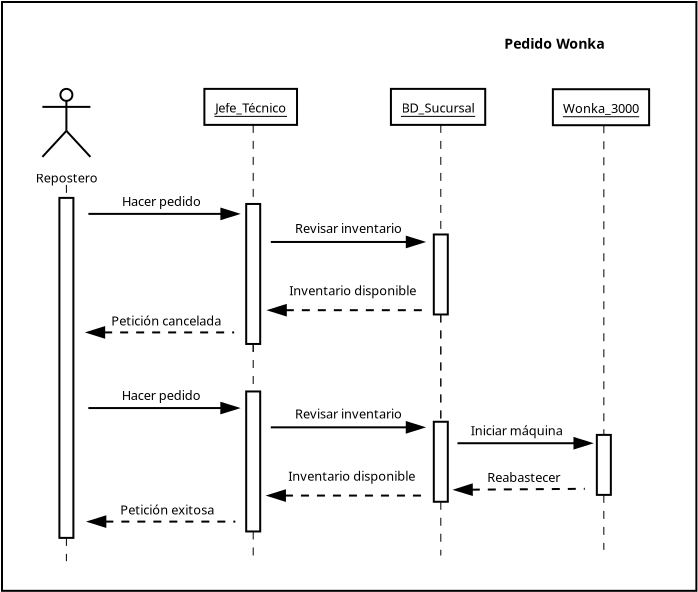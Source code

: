 <?xml version="1.0" encoding="UTF-8"?>
<dia:diagram xmlns:dia="http://www.lysator.liu.se/~alla/dia/">
  <dia:layer name="Background" visible="true" active="true">
    <dia:group>
      <dia:object type="Flowchart - Box" version="0" id="O0">
        <dia:attribute name="obj_pos">
          <dia:point val="0.686,0.666"/>
        </dia:attribute>
        <dia:attribute name="obj_bb">
          <dia:rectangle val="0.636,0.616;35.455,30.158"/>
        </dia:attribute>
        <dia:attribute name="elem_corner">
          <dia:point val="0.686,0.666"/>
        </dia:attribute>
        <dia:attribute name="elem_width">
          <dia:real val="34.719"/>
        </dia:attribute>
        <dia:attribute name="elem_height">
          <dia:real val="29.441"/>
        </dia:attribute>
        <dia:attribute name="show_background">
          <dia:boolean val="true"/>
        </dia:attribute>
        <dia:attribute name="padding">
          <dia:real val="0.5"/>
        </dia:attribute>
        <dia:attribute name="text">
          <dia:composite type="text">
            <dia:attribute name="string">
              <dia:string>##</dia:string>
            </dia:attribute>
            <dia:attribute name="font">
              <dia:font family="sans" style="0" name="Helvetica"/>
            </dia:attribute>
            <dia:attribute name="height">
              <dia:real val="0.8"/>
            </dia:attribute>
            <dia:attribute name="pos">
              <dia:point val="18.045,15.582"/>
            </dia:attribute>
            <dia:attribute name="color">
              <dia:color val="#000000"/>
            </dia:attribute>
            <dia:attribute name="alignment">
              <dia:enum val="1"/>
            </dia:attribute>
          </dia:composite>
        </dia:attribute>
      </dia:object>
      <dia:group>
        <dia:object type="UML - Actor" version="0" id="O1">
          <dia:attribute name="obj_pos">
            <dia:point val="3.906,7.11"/>
          </dia:attribute>
          <dia:attribute name="obj_bb">
            <dia:rectangle val="2.291,4.36;5.521,9.86"/>
          </dia:attribute>
          <dia:attribute name="meta">
            <dia:composite type="dict"/>
          </dia:attribute>
          <dia:attribute name="elem_corner">
            <dia:point val="2.656,4.41"/>
          </dia:attribute>
          <dia:attribute name="elem_width">
            <dia:real val="2.5"/>
          </dia:attribute>
          <dia:attribute name="elem_height">
            <dia:real val="5.4"/>
          </dia:attribute>
          <dia:attribute name="line_width">
            <dia:real val="0.1"/>
          </dia:attribute>
          <dia:attribute name="line_colour">
            <dia:color val="#000000"/>
          </dia:attribute>
          <dia:attribute name="fill_colour">
            <dia:color val="#ffffff"/>
          </dia:attribute>
          <dia:attribute name="text">
            <dia:composite type="text">
              <dia:attribute name="string">
                <dia:string>#Repostero#</dia:string>
              </dia:attribute>
              <dia:attribute name="font">
                <dia:font family="sans" style="0" name="Helvetica"/>
              </dia:attribute>
              <dia:attribute name="height">
                <dia:real val="0.8"/>
              </dia:attribute>
              <dia:attribute name="pos">
                <dia:point val="3.906,9.605"/>
              </dia:attribute>
              <dia:attribute name="color">
                <dia:color val="#000000"/>
              </dia:attribute>
              <dia:attribute name="alignment">
                <dia:enum val="1"/>
              </dia:attribute>
            </dia:composite>
          </dia:attribute>
        </dia:object>
        <dia:object type="UML - Lifeline" version="0" id="O2">
          <dia:attribute name="obj_pos">
            <dia:point val="3.906,9.81"/>
          </dia:attribute>
          <dia:attribute name="obj_bb">
            <dia:rectangle val="3.506,9.785;4.306,28.649"/>
          </dia:attribute>
          <dia:attribute name="meta">
            <dia:composite type="dict"/>
          </dia:attribute>
          <dia:attribute name="conn_endpoints">
            <dia:point val="3.906,9.81"/>
            <dia:point val="3.906,28.624"/>
          </dia:attribute>
          <dia:attribute name="line_colour">
            <dia:color val="#000000"/>
          </dia:attribute>
          <dia:attribute name="fill_colour">
            <dia:color val="#ffffff"/>
          </dia:attribute>
          <dia:attribute name="rtop">
            <dia:real val="0.65"/>
          </dia:attribute>
          <dia:attribute name="rbot">
            <dia:real val="17.65"/>
          </dia:attribute>
          <dia:attribute name="draw_focus">
            <dia:boolean val="true"/>
          </dia:attribute>
          <dia:attribute name="draw_cross">
            <dia:boolean val="false"/>
          </dia:attribute>
          <dia:attribute name="cpl_northwest">
            <dia:int val="1"/>
          </dia:attribute>
          <dia:attribute name="cpl_southwest">
            <dia:int val="1"/>
          </dia:attribute>
          <dia:attribute name="cpl_northeast">
            <dia:int val="1"/>
          </dia:attribute>
          <dia:attribute name="cpl_southeast">
            <dia:int val="1"/>
          </dia:attribute>
          <dia:connections>
            <dia:connection handle="0" to="O1" connection="6"/>
          </dia:connections>
        </dia:object>
        <dia:object type="UML - Object" version="0" id="O3">
          <dia:attribute name="obj_pos">
            <dia:point val="10.805,5.01"/>
          </dia:attribute>
          <dia:attribute name="obj_bb">
            <dia:rectangle val="10.755,4.96;15.737,6.86"/>
          </dia:attribute>
          <dia:attribute name="meta">
            <dia:composite type="dict"/>
          </dia:attribute>
          <dia:attribute name="elem_corner">
            <dia:point val="10.805,5.01"/>
          </dia:attribute>
          <dia:attribute name="elem_width">
            <dia:real val="4.883"/>
          </dia:attribute>
          <dia:attribute name="elem_height">
            <dia:real val="1.8"/>
          </dia:attribute>
          <dia:attribute name="line_width">
            <dia:real val="0.1"/>
          </dia:attribute>
          <dia:attribute name="text_colour">
            <dia:color val="#000000"/>
          </dia:attribute>
          <dia:attribute name="line_colour">
            <dia:color val="#000000"/>
          </dia:attribute>
          <dia:attribute name="fill_colour">
            <dia:color val="#ffffff"/>
          </dia:attribute>
          <dia:attribute name="text">
            <dia:composite type="text">
              <dia:attribute name="string">
                <dia:string>#Jefe_Técnico#</dia:string>
              </dia:attribute>
              <dia:attribute name="font">
                <dia:font family="sans" style="0" name="Helvetica"/>
              </dia:attribute>
              <dia:attribute name="height">
                <dia:real val="0.8"/>
              </dia:attribute>
              <dia:attribute name="pos">
                <dia:point val="13.246,6.105"/>
              </dia:attribute>
              <dia:attribute name="color">
                <dia:color val="#000000"/>
              </dia:attribute>
              <dia:attribute name="alignment">
                <dia:enum val="1"/>
              </dia:attribute>
            </dia:composite>
          </dia:attribute>
          <dia:attribute name="stereotype">
            <dia:string>##</dia:string>
          </dia:attribute>
          <dia:attribute name="exstate">
            <dia:string>##</dia:string>
          </dia:attribute>
          <dia:attribute name="attrib">
            <dia:composite type="text">
              <dia:attribute name="string">
                <dia:string>##</dia:string>
              </dia:attribute>
              <dia:attribute name="font">
                <dia:font family="sans" style="0" name="Helvetica"/>
              </dia:attribute>
              <dia:attribute name="height">
                <dia:real val="0.8"/>
              </dia:attribute>
              <dia:attribute name="pos">
                <dia:point val="0,0"/>
              </dia:attribute>
              <dia:attribute name="color">
                <dia:color val="#000000"/>
              </dia:attribute>
              <dia:attribute name="alignment">
                <dia:enum val="0"/>
              </dia:attribute>
            </dia:composite>
          </dia:attribute>
          <dia:attribute name="is_active">
            <dia:boolean val="false"/>
          </dia:attribute>
          <dia:attribute name="show_attribs">
            <dia:boolean val="false"/>
          </dia:attribute>
          <dia:attribute name="multiple">
            <dia:boolean val="false"/>
          </dia:attribute>
        </dia:object>
        <dia:object type="UML - Object" version="0" id="O4">
          <dia:attribute name="obj_pos">
            <dia:point val="20.132,5.01"/>
          </dia:attribute>
          <dia:attribute name="obj_bb">
            <dia:rectangle val="20.082,4.96;25.17,6.86"/>
          </dia:attribute>
          <dia:attribute name="meta">
            <dia:composite type="dict"/>
          </dia:attribute>
          <dia:attribute name="elem_corner">
            <dia:point val="20.132,5.01"/>
          </dia:attribute>
          <dia:attribute name="elem_width">
            <dia:real val="4.987"/>
          </dia:attribute>
          <dia:attribute name="elem_height">
            <dia:real val="1.8"/>
          </dia:attribute>
          <dia:attribute name="line_width">
            <dia:real val="0.1"/>
          </dia:attribute>
          <dia:attribute name="text_colour">
            <dia:color val="#000000"/>
          </dia:attribute>
          <dia:attribute name="line_colour">
            <dia:color val="#000000"/>
          </dia:attribute>
          <dia:attribute name="fill_colour">
            <dia:color val="#ffffff"/>
          </dia:attribute>
          <dia:attribute name="text">
            <dia:composite type="text">
              <dia:attribute name="string">
                <dia:string>#BD_Sucursal#</dia:string>
              </dia:attribute>
              <dia:attribute name="font">
                <dia:font family="sans" style="0" name="Helvetica"/>
              </dia:attribute>
              <dia:attribute name="height">
                <dia:real val="0.8"/>
              </dia:attribute>
              <dia:attribute name="pos">
                <dia:point val="22.626,6.105"/>
              </dia:attribute>
              <dia:attribute name="color">
                <dia:color val="#000000"/>
              </dia:attribute>
              <dia:attribute name="alignment">
                <dia:enum val="1"/>
              </dia:attribute>
            </dia:composite>
          </dia:attribute>
          <dia:attribute name="stereotype">
            <dia:string>##</dia:string>
          </dia:attribute>
          <dia:attribute name="exstate">
            <dia:string>##</dia:string>
          </dia:attribute>
          <dia:attribute name="attrib">
            <dia:composite type="text">
              <dia:attribute name="string">
                <dia:string>##</dia:string>
              </dia:attribute>
              <dia:attribute name="font">
                <dia:font family="sans" style="0" name="Helvetica"/>
              </dia:attribute>
              <dia:attribute name="height">
                <dia:real val="0.8"/>
              </dia:attribute>
              <dia:attribute name="pos">
                <dia:point val="0,0"/>
              </dia:attribute>
              <dia:attribute name="color">
                <dia:color val="#000000"/>
              </dia:attribute>
              <dia:attribute name="alignment">
                <dia:enum val="0"/>
              </dia:attribute>
            </dia:composite>
          </dia:attribute>
          <dia:attribute name="is_active">
            <dia:boolean val="false"/>
          </dia:attribute>
          <dia:attribute name="show_attribs">
            <dia:boolean val="false"/>
          </dia:attribute>
          <dia:attribute name="multiple">
            <dia:boolean val="false"/>
          </dia:attribute>
        </dia:object>
        <dia:object type="UML - Object" version="0" id="O5">
          <dia:attribute name="obj_pos">
            <dia:point val="28.23,5.027"/>
          </dia:attribute>
          <dia:attribute name="obj_bb">
            <dia:rectangle val="28.18,4.977;33.375,6.877"/>
          </dia:attribute>
          <dia:attribute name="meta">
            <dia:composite type="dict"/>
          </dia:attribute>
          <dia:attribute name="elem_corner">
            <dia:point val="28.23,5.027"/>
          </dia:attribute>
          <dia:attribute name="elem_width">
            <dia:real val="5.095"/>
          </dia:attribute>
          <dia:attribute name="elem_height">
            <dia:real val="1.8"/>
          </dia:attribute>
          <dia:attribute name="line_width">
            <dia:real val="0.1"/>
          </dia:attribute>
          <dia:attribute name="text_colour">
            <dia:color val="#000000"/>
          </dia:attribute>
          <dia:attribute name="line_colour">
            <dia:color val="#000000"/>
          </dia:attribute>
          <dia:attribute name="fill_colour">
            <dia:color val="#ffffff"/>
          </dia:attribute>
          <dia:attribute name="text">
            <dia:composite type="text">
              <dia:attribute name="string">
                <dia:string>#Wonka_3000#</dia:string>
              </dia:attribute>
              <dia:attribute name="font">
                <dia:font family="sans" style="0" name="Helvetica"/>
              </dia:attribute>
              <dia:attribute name="height">
                <dia:real val="0.8"/>
              </dia:attribute>
              <dia:attribute name="pos">
                <dia:point val="30.778,6.122"/>
              </dia:attribute>
              <dia:attribute name="color">
                <dia:color val="#000000"/>
              </dia:attribute>
              <dia:attribute name="alignment">
                <dia:enum val="1"/>
              </dia:attribute>
            </dia:composite>
          </dia:attribute>
          <dia:attribute name="stereotype">
            <dia:string>##</dia:string>
          </dia:attribute>
          <dia:attribute name="exstate">
            <dia:string>##</dia:string>
          </dia:attribute>
          <dia:attribute name="attrib">
            <dia:composite type="text">
              <dia:attribute name="string">
                <dia:string>##</dia:string>
              </dia:attribute>
              <dia:attribute name="font">
                <dia:font family="sans" style="0" name="Helvetica"/>
              </dia:attribute>
              <dia:attribute name="height">
                <dia:real val="0.8"/>
              </dia:attribute>
              <dia:attribute name="pos">
                <dia:point val="0,0"/>
              </dia:attribute>
              <dia:attribute name="color">
                <dia:color val="#000000"/>
              </dia:attribute>
              <dia:attribute name="alignment">
                <dia:enum val="0"/>
              </dia:attribute>
            </dia:composite>
          </dia:attribute>
          <dia:attribute name="is_active">
            <dia:boolean val="false"/>
          </dia:attribute>
          <dia:attribute name="show_attribs">
            <dia:boolean val="false"/>
          </dia:attribute>
          <dia:attribute name="multiple">
            <dia:boolean val="false"/>
          </dia:attribute>
        </dia:object>
        <dia:object type="UML - Lifeline" version="0" id="O6">
          <dia:attribute name="obj_pos">
            <dia:point val="13.246,6.81"/>
          </dia:attribute>
          <dia:attribute name="obj_bb">
            <dia:rectangle val="12.846,6.785;13.646,18.325"/>
          </dia:attribute>
          <dia:attribute name="meta">
            <dia:composite type="dict"/>
          </dia:attribute>
          <dia:attribute name="conn_endpoints">
            <dia:point val="13.246,6.81"/>
            <dia:point val="13.246,18.3"/>
          </dia:attribute>
          <dia:attribute name="line_colour">
            <dia:color val="#000000"/>
          </dia:attribute>
          <dia:attribute name="fill_colour">
            <dia:color val="#ffffff"/>
          </dia:attribute>
          <dia:attribute name="rtop">
            <dia:real val="3.954"/>
          </dia:attribute>
          <dia:attribute name="rbot">
            <dia:real val="10.954"/>
          </dia:attribute>
          <dia:attribute name="draw_focus">
            <dia:boolean val="true"/>
          </dia:attribute>
          <dia:attribute name="draw_cross">
            <dia:boolean val="false"/>
          </dia:attribute>
          <dia:attribute name="cpl_northwest">
            <dia:int val="1"/>
          </dia:attribute>
          <dia:attribute name="cpl_southwest">
            <dia:int val="1"/>
          </dia:attribute>
          <dia:attribute name="cpl_northeast">
            <dia:int val="1"/>
          </dia:attribute>
          <dia:attribute name="cpl_southeast">
            <dia:int val="1"/>
          </dia:attribute>
          <dia:connections>
            <dia:connection handle="0" to="O3" connection="6"/>
          </dia:connections>
        </dia:object>
        <dia:object type="UML - Message" version="0" id="O7">
          <dia:attribute name="obj_pos">
            <dia:point val="5.006,11.26"/>
          </dia:attribute>
          <dia:attribute name="obj_bb">
            <dia:rectangle val="4.956,10.26;12.556,11.66"/>
          </dia:attribute>
          <dia:attribute name="meta">
            <dia:composite type="dict"/>
          </dia:attribute>
          <dia:attribute name="conn_endpoints">
            <dia:point val="5.006,11.26"/>
            <dia:point val="12.506,11.26"/>
          </dia:attribute>
          <dia:attribute name="text_colour">
            <dia:color val="#000000"/>
          </dia:attribute>
          <dia:attribute name="line_colour">
            <dia:color val="#000000"/>
          </dia:attribute>
          <dia:attribute name="text">
            <dia:string>#Hacer pedido#</dia:string>
          </dia:attribute>
          <dia:attribute name="type">
            <dia:enum val="0"/>
          </dia:attribute>
          <dia:attribute name="text_pos">
            <dia:point val="8.656,10.86"/>
          </dia:attribute>
        </dia:object>
        <dia:object type="UML - Message" version="0" id="O8">
          <dia:attribute name="obj_pos">
            <dia:point val="4.944,17.187"/>
          </dia:attribute>
          <dia:attribute name="obj_bb">
            <dia:rectangle val="4.894,16.237;12.344,17.587"/>
          </dia:attribute>
          <dia:attribute name="meta">
            <dia:composite type="dict"/>
          </dia:attribute>
          <dia:attribute name="conn_endpoints">
            <dia:point val="4.944,17.187"/>
            <dia:point val="12.294,17.187"/>
          </dia:attribute>
          <dia:attribute name="text_colour">
            <dia:color val="#000000"/>
          </dia:attribute>
          <dia:attribute name="line_colour">
            <dia:color val="#000000"/>
          </dia:attribute>
          <dia:attribute name="text">
            <dia:string>#Petición cancelada#</dia:string>
          </dia:attribute>
          <dia:attribute name="type">
            <dia:enum val="4"/>
          </dia:attribute>
          <dia:attribute name="text_pos">
            <dia:point val="8.894,16.837"/>
          </dia:attribute>
        </dia:object>
        <dia:object type="UML - Lifeline" version="0" id="O9">
          <dia:attribute name="obj_pos">
            <dia:point val="22.626,6.81"/>
          </dia:attribute>
          <dia:attribute name="obj_bb">
            <dia:rectangle val="22.226,6.785;23.026,24.868"/>
          </dia:attribute>
          <dia:attribute name="meta">
            <dia:composite type="dict"/>
          </dia:attribute>
          <dia:attribute name="conn_endpoints">
            <dia:point val="22.626,6.81"/>
            <dia:point val="22.626,24.843"/>
          </dia:attribute>
          <dia:attribute name="line_colour">
            <dia:color val="#000000"/>
          </dia:attribute>
          <dia:attribute name="fill_colour">
            <dia:color val="#ffffff"/>
          </dia:attribute>
          <dia:attribute name="rtop">
            <dia:real val="5.48"/>
          </dia:attribute>
          <dia:attribute name="rbot">
            <dia:real val="9.48"/>
          </dia:attribute>
          <dia:attribute name="draw_focus">
            <dia:boolean val="true"/>
          </dia:attribute>
          <dia:attribute name="draw_cross">
            <dia:boolean val="false"/>
          </dia:attribute>
          <dia:attribute name="cpl_northwest">
            <dia:int val="1"/>
          </dia:attribute>
          <dia:attribute name="cpl_southwest">
            <dia:int val="1"/>
          </dia:attribute>
          <dia:attribute name="cpl_northeast">
            <dia:int val="1"/>
          </dia:attribute>
          <dia:attribute name="cpl_southeast">
            <dia:int val="1"/>
          </dia:attribute>
          <dia:connections>
            <dia:connection handle="0" to="O4" connection="6"/>
          </dia:connections>
        </dia:object>
        <dia:object type="UML - Message" version="0" id="O10">
          <dia:attribute name="obj_pos">
            <dia:point val="14.126,12.664"/>
          </dia:attribute>
          <dia:attribute name="obj_bb">
            <dia:rectangle val="14.076,11.619;21.826,13.064"/>
          </dia:attribute>
          <dia:attribute name="meta">
            <dia:composite type="dict"/>
          </dia:attribute>
          <dia:attribute name="conn_endpoints">
            <dia:point val="14.126,12.664"/>
            <dia:point val="21.776,12.664"/>
          </dia:attribute>
          <dia:attribute name="text_colour">
            <dia:color val="#000000"/>
          </dia:attribute>
          <dia:attribute name="line_colour">
            <dia:color val="#000000"/>
          </dia:attribute>
          <dia:attribute name="text">
            <dia:string>#Revisar inventario#</dia:string>
          </dia:attribute>
          <dia:attribute name="type">
            <dia:enum val="0"/>
          </dia:attribute>
          <dia:attribute name="text_pos">
            <dia:point val="18.006,12.219"/>
          </dia:attribute>
        </dia:object>
        <dia:object type="UML - Lifeline" version="0" id="O11">
          <dia:attribute name="obj_pos">
            <dia:point val="30.778,6.827"/>
          </dia:attribute>
          <dia:attribute name="obj_bb">
            <dia:rectangle val="30.378,6.802;31.178,28.083"/>
          </dia:attribute>
          <dia:attribute name="meta">
            <dia:composite type="dict"/>
          </dia:attribute>
          <dia:attribute name="conn_endpoints">
            <dia:point val="30.778,6.827"/>
            <dia:point val="30.778,28.058"/>
          </dia:attribute>
          <dia:attribute name="line_colour">
            <dia:color val="#000000"/>
          </dia:attribute>
          <dia:attribute name="fill_colour">
            <dia:color val="#ffffff"/>
          </dia:attribute>
          <dia:attribute name="rtop">
            <dia:real val="15.483"/>
          </dia:attribute>
          <dia:attribute name="rbot">
            <dia:real val="18.483"/>
          </dia:attribute>
          <dia:attribute name="draw_focus">
            <dia:boolean val="true"/>
          </dia:attribute>
          <dia:attribute name="draw_cross">
            <dia:boolean val="false"/>
          </dia:attribute>
          <dia:attribute name="cpl_northwest">
            <dia:int val="1"/>
          </dia:attribute>
          <dia:attribute name="cpl_southwest">
            <dia:int val="1"/>
          </dia:attribute>
          <dia:attribute name="cpl_northeast">
            <dia:int val="1"/>
          </dia:attribute>
          <dia:attribute name="cpl_southeast">
            <dia:int val="1"/>
          </dia:attribute>
          <dia:connections>
            <dia:connection handle="0" to="O5" connection="6"/>
          </dia:connections>
        </dia:object>
        <dia:object type="UML - Message" version="0" id="O12">
          <dia:attribute name="obj_pos">
            <dia:point val="14.027,16.076"/>
          </dia:attribute>
          <dia:attribute name="obj_bb">
            <dia:rectangle val="13.977,14.73;21.727,16.476"/>
          </dia:attribute>
          <dia:attribute name="meta">
            <dia:composite type="dict"/>
          </dia:attribute>
          <dia:attribute name="conn_endpoints">
            <dia:point val="14.027,16.076"/>
            <dia:point val="21.677,16.076"/>
          </dia:attribute>
          <dia:attribute name="text_colour">
            <dia:color val="#000000"/>
          </dia:attribute>
          <dia:attribute name="line_colour">
            <dia:color val="#000000"/>
          </dia:attribute>
          <dia:attribute name="text">
            <dia:string>#Inventario disponible#</dia:string>
          </dia:attribute>
          <dia:attribute name="type">
            <dia:enum val="4"/>
          </dia:attribute>
          <dia:attribute name="text_pos">
            <dia:point val="18.218,15.33"/>
          </dia:attribute>
        </dia:object>
        <dia:object type="UML - Lifeline" version="0" id="O13">
          <dia:attribute name="obj_pos">
            <dia:point val="22.626,16.29"/>
          </dia:attribute>
          <dia:attribute name="obj_bb">
            <dia:rectangle val="22.226,16.265;23.026,28.366"/>
          </dia:attribute>
          <dia:attribute name="meta">
            <dia:composite type="dict"/>
          </dia:attribute>
          <dia:attribute name="conn_endpoints">
            <dia:point val="22.626,16.29"/>
            <dia:point val="22.626,28.341"/>
          </dia:attribute>
          <dia:attribute name="line_colour">
            <dia:color val="#000000"/>
          </dia:attribute>
          <dia:attribute name="fill_colour">
            <dia:color val="#ffffff"/>
          </dia:attribute>
          <dia:attribute name="rtop">
            <dia:real val="5.364"/>
          </dia:attribute>
          <dia:attribute name="rbot">
            <dia:real val="9.364"/>
          </dia:attribute>
          <dia:attribute name="draw_focus">
            <dia:boolean val="true"/>
          </dia:attribute>
          <dia:attribute name="draw_cross">
            <dia:boolean val="false"/>
          </dia:attribute>
          <dia:attribute name="cpl_northwest">
            <dia:int val="1"/>
          </dia:attribute>
          <dia:attribute name="cpl_southwest">
            <dia:int val="1"/>
          </dia:attribute>
          <dia:attribute name="cpl_northeast">
            <dia:int val="1"/>
          </dia:attribute>
          <dia:attribute name="cpl_southeast">
            <dia:int val="1"/>
          </dia:attribute>
          <dia:connections>
            <dia:connection handle="0" to="O9" connection="6"/>
          </dia:connections>
        </dia:object>
        <dia:object type="UML - Message" version="0" id="O14">
          <dia:attribute name="obj_pos">
            <dia:point val="23.459,22.728"/>
          </dia:attribute>
          <dia:attribute name="obj_bb">
            <dia:rectangle val="23.409,21.731;30.209,23.128"/>
          </dia:attribute>
          <dia:attribute name="meta">
            <dia:composite type="dict"/>
          </dia:attribute>
          <dia:attribute name="conn_endpoints">
            <dia:point val="23.459,22.728"/>
            <dia:point val="30.159,22.728"/>
          </dia:attribute>
          <dia:attribute name="text_colour">
            <dia:color val="#000000"/>
          </dia:attribute>
          <dia:attribute name="line_colour">
            <dia:color val="#000000"/>
          </dia:attribute>
          <dia:attribute name="text">
            <dia:string>#Iniciar máquina#</dia:string>
          </dia:attribute>
          <dia:attribute name="type">
            <dia:enum val="0"/>
          </dia:attribute>
          <dia:attribute name="text_pos">
            <dia:point val="26.421,22.331"/>
          </dia:attribute>
        </dia:object>
        <dia:object type="UML - Message" version="0" id="O15">
          <dia:attribute name="obj_pos">
            <dia:point val="23.326,25.056"/>
          </dia:attribute>
          <dia:attribute name="obj_bb">
            <dia:rectangle val="23.276,24.064;29.879,25.406"/>
          </dia:attribute>
          <dia:attribute name="meta">
            <dia:composite type="dict"/>
          </dia:attribute>
          <dia:attribute name="conn_endpoints">
            <dia:point val="23.326,25.056"/>
            <dia:point val="29.826,25.006"/>
          </dia:attribute>
          <dia:attribute name="text_colour">
            <dia:color val="#000000"/>
          </dia:attribute>
          <dia:attribute name="line_colour">
            <dia:color val="#000000"/>
          </dia:attribute>
          <dia:attribute name="text">
            <dia:string>#Reabastecer#</dia:string>
          </dia:attribute>
          <dia:attribute name="type">
            <dia:enum val="4"/>
          </dia:attribute>
          <dia:attribute name="text_pos">
            <dia:point val="26.774,24.664"/>
          </dia:attribute>
        </dia:object>
        <dia:object type="Standard - Text" version="1" id="O16">
          <dia:attribute name="obj_pos">
            <dia:point val="25.795,3.003"/>
          </dia:attribute>
          <dia:attribute name="obj_bb">
            <dia:rectangle val="25.795,2.348;31.458,3.17"/>
          </dia:attribute>
          <dia:attribute name="text">
            <dia:composite type="text">
              <dia:attribute name="string">
                <dia:string>#Pedido Wonka#</dia:string>
              </dia:attribute>
              <dia:attribute name="font">
                <dia:font family="sans" style="80" name="Helvetica-Bold"/>
              </dia:attribute>
              <dia:attribute name="height">
                <dia:real val="0.882"/>
              </dia:attribute>
              <dia:attribute name="pos">
                <dia:point val="25.795,3.003"/>
              </dia:attribute>
              <dia:attribute name="color">
                <dia:color val="#000000"/>
              </dia:attribute>
              <dia:attribute name="alignment">
                <dia:enum val="0"/>
              </dia:attribute>
            </dia:composite>
          </dia:attribute>
          <dia:attribute name="valign">
            <dia:enum val="3"/>
          </dia:attribute>
        </dia:object>
        <dia:object type="Standard - Text" version="1" id="O17">
          <dia:attribute name="obj_pos">
            <dia:point val="3.906,7.11"/>
          </dia:attribute>
          <dia:attribute name="obj_bb">
            <dia:rectangle val="3.906,6.515;3.906,7.263"/>
          </dia:attribute>
          <dia:attribute name="text">
            <dia:composite type="text">
              <dia:attribute name="string">
                <dia:string>##</dia:string>
              </dia:attribute>
              <dia:attribute name="font">
                <dia:font family="sans" style="0" name="Helvetica"/>
              </dia:attribute>
              <dia:attribute name="height">
                <dia:real val="0.8"/>
              </dia:attribute>
              <dia:attribute name="pos">
                <dia:point val="3.906,7.11"/>
              </dia:attribute>
              <dia:attribute name="color">
                <dia:color val="#000000"/>
              </dia:attribute>
              <dia:attribute name="alignment">
                <dia:enum val="0"/>
              </dia:attribute>
            </dia:composite>
          </dia:attribute>
          <dia:attribute name="valign">
            <dia:enum val="3"/>
          </dia:attribute>
          <dia:connections>
            <dia:connection handle="0" to="O1" connection="8"/>
          </dia:connections>
        </dia:object>
        <dia:object type="Standard - Text" version="1" id="O18">
          <dia:attribute name="obj_pos">
            <dia:point val="13.246,5.91"/>
          </dia:attribute>
          <dia:attribute name="obj_bb">
            <dia:rectangle val="13.246,5.315;13.246,6.063"/>
          </dia:attribute>
          <dia:attribute name="text">
            <dia:composite type="text">
              <dia:attribute name="string">
                <dia:string>##</dia:string>
              </dia:attribute>
              <dia:attribute name="font">
                <dia:font family="sans" style="0" name="Helvetica"/>
              </dia:attribute>
              <dia:attribute name="height">
                <dia:real val="0.8"/>
              </dia:attribute>
              <dia:attribute name="pos">
                <dia:point val="13.246,5.91"/>
              </dia:attribute>
              <dia:attribute name="color">
                <dia:color val="#000000"/>
              </dia:attribute>
              <dia:attribute name="alignment">
                <dia:enum val="0"/>
              </dia:attribute>
            </dia:composite>
          </dia:attribute>
          <dia:attribute name="valign">
            <dia:enum val="3"/>
          </dia:attribute>
          <dia:connections>
            <dia:connection handle="0" to="O3" connection="8"/>
          </dia:connections>
        </dia:object>
        <dia:object type="Standard - Text" version="1" id="O19">
          <dia:attribute name="obj_pos">
            <dia:point val="10.228,10.381"/>
          </dia:attribute>
          <dia:attribute name="obj_bb">
            <dia:rectangle val="10.228,9.786;10.228,10.533"/>
          </dia:attribute>
          <dia:attribute name="text">
            <dia:composite type="text">
              <dia:attribute name="string">
                <dia:string>##</dia:string>
              </dia:attribute>
              <dia:attribute name="font">
                <dia:font family="sans" style="0" name="Helvetica"/>
              </dia:attribute>
              <dia:attribute name="height">
                <dia:real val="0.8"/>
              </dia:attribute>
              <dia:attribute name="pos">
                <dia:point val="10.228,10.381"/>
              </dia:attribute>
              <dia:attribute name="color">
                <dia:color val="#000000"/>
              </dia:attribute>
              <dia:attribute name="alignment">
                <dia:enum val="0"/>
              </dia:attribute>
            </dia:composite>
          </dia:attribute>
          <dia:attribute name="valign">
            <dia:enum val="3"/>
          </dia:attribute>
        </dia:object>
        <dia:object type="Standard - Text" version="1" id="O20">
          <dia:attribute name="obj_pos">
            <dia:point val="7.046,11.017"/>
          </dia:attribute>
          <dia:attribute name="obj_bb">
            <dia:rectangle val="7.046,10.422;7.046,11.169"/>
          </dia:attribute>
          <dia:attribute name="text">
            <dia:composite type="text">
              <dia:attribute name="string">
                <dia:string>##</dia:string>
              </dia:attribute>
              <dia:attribute name="font">
                <dia:font family="sans" style="0" name="Helvetica"/>
              </dia:attribute>
              <dia:attribute name="height">
                <dia:real val="0.8"/>
              </dia:attribute>
              <dia:attribute name="pos">
                <dia:point val="7.046,11.017"/>
              </dia:attribute>
              <dia:attribute name="color">
                <dia:color val="#000000"/>
              </dia:attribute>
              <dia:attribute name="alignment">
                <dia:enum val="0"/>
              </dia:attribute>
            </dia:composite>
          </dia:attribute>
          <dia:attribute name="valign">
            <dia:enum val="3"/>
          </dia:attribute>
        </dia:object>
        <dia:object type="Standard - Text" version="1" id="O21">
          <dia:attribute name="obj_pos">
            <dia:point val="7.611,10.593"/>
          </dia:attribute>
          <dia:attribute name="obj_bb">
            <dia:rectangle val="7.611,9.998;7.611,10.745"/>
          </dia:attribute>
          <dia:attribute name="text">
            <dia:composite type="text">
              <dia:attribute name="string">
                <dia:string>##</dia:string>
              </dia:attribute>
              <dia:attribute name="font">
                <dia:font family="sans" style="0" name="Helvetica"/>
              </dia:attribute>
              <dia:attribute name="height">
                <dia:real val="0.8"/>
              </dia:attribute>
              <dia:attribute name="pos">
                <dia:point val="7.611,10.593"/>
              </dia:attribute>
              <dia:attribute name="color">
                <dia:color val="#000000"/>
              </dia:attribute>
              <dia:attribute name="alignment">
                <dia:enum val="0"/>
              </dia:attribute>
            </dia:composite>
          </dia:attribute>
          <dia:attribute name="valign">
            <dia:enum val="3"/>
          </dia:attribute>
        </dia:object>
        <dia:object type="Standard - Text" version="1" id="O22">
          <dia:attribute name="obj_pos">
            <dia:point val="9.874,10.876"/>
          </dia:attribute>
          <dia:attribute name="obj_bb">
            <dia:rectangle val="9.874,10.28;9.874,11.028"/>
          </dia:attribute>
          <dia:attribute name="text">
            <dia:composite type="text">
              <dia:attribute name="string">
                <dia:string>##</dia:string>
              </dia:attribute>
              <dia:attribute name="font">
                <dia:font family="sans" style="0" name="Helvetica"/>
              </dia:attribute>
              <dia:attribute name="height">
                <dia:real val="0.8"/>
              </dia:attribute>
              <dia:attribute name="pos">
                <dia:point val="9.874,10.876"/>
              </dia:attribute>
              <dia:attribute name="color">
                <dia:color val="#000000"/>
              </dia:attribute>
              <dia:attribute name="alignment">
                <dia:enum val="0"/>
              </dia:attribute>
            </dia:composite>
          </dia:attribute>
          <dia:attribute name="valign">
            <dia:enum val="3"/>
          </dia:attribute>
        </dia:object>
        <dia:object type="Standard - Text" version="1" id="O23">
          <dia:attribute name="obj_pos">
            <dia:point val="22.626,5.91"/>
          </dia:attribute>
          <dia:attribute name="obj_bb">
            <dia:rectangle val="22.626,5.315;22.626,6.063"/>
          </dia:attribute>
          <dia:attribute name="text">
            <dia:composite type="text">
              <dia:attribute name="string">
                <dia:string>##</dia:string>
              </dia:attribute>
              <dia:attribute name="font">
                <dia:font family="sans" style="0" name="Helvetica"/>
              </dia:attribute>
              <dia:attribute name="height">
                <dia:real val="0.8"/>
              </dia:attribute>
              <dia:attribute name="pos">
                <dia:point val="22.626,5.91"/>
              </dia:attribute>
              <dia:attribute name="color">
                <dia:color val="#000000"/>
              </dia:attribute>
              <dia:attribute name="alignment">
                <dia:enum val="0"/>
              </dia:attribute>
            </dia:composite>
          </dia:attribute>
          <dia:attribute name="valign">
            <dia:enum val="3"/>
          </dia:attribute>
          <dia:connections>
            <dia:connection handle="0" to="O4" connection="8"/>
          </dia:connections>
        </dia:object>
        <dia:object type="Standard - Text" version="1" id="O24">
          <dia:attribute name="obj_pos">
            <dia:point val="13.246,5.91"/>
          </dia:attribute>
          <dia:attribute name="obj_bb">
            <dia:rectangle val="13.246,5.315;13.246,6.063"/>
          </dia:attribute>
          <dia:attribute name="text">
            <dia:composite type="text">
              <dia:attribute name="string">
                <dia:string>##</dia:string>
              </dia:attribute>
              <dia:attribute name="font">
                <dia:font family="sans" style="0" name="Helvetica"/>
              </dia:attribute>
              <dia:attribute name="height">
                <dia:real val="0.8"/>
              </dia:attribute>
              <dia:attribute name="pos">
                <dia:point val="13.246,5.91"/>
              </dia:attribute>
              <dia:attribute name="color">
                <dia:color val="#000000"/>
              </dia:attribute>
              <dia:attribute name="alignment">
                <dia:enum val="0"/>
              </dia:attribute>
            </dia:composite>
          </dia:attribute>
          <dia:attribute name="valign">
            <dia:enum val="3"/>
          </dia:attribute>
          <dia:connections>
            <dia:connection handle="0" to="O3" connection="8"/>
          </dia:connections>
        </dia:object>
        <dia:object type="Standard - Text" version="1" id="O25">
          <dia:attribute name="obj_pos">
            <dia:point val="13.246,5.91"/>
          </dia:attribute>
          <dia:attribute name="obj_bb">
            <dia:rectangle val="13.246,5.315;13.246,6.063"/>
          </dia:attribute>
          <dia:attribute name="text">
            <dia:composite type="text">
              <dia:attribute name="string">
                <dia:string>##</dia:string>
              </dia:attribute>
              <dia:attribute name="font">
                <dia:font family="sans" style="0" name="Helvetica"/>
              </dia:attribute>
              <dia:attribute name="height">
                <dia:real val="0.8"/>
              </dia:attribute>
              <dia:attribute name="pos">
                <dia:point val="13.246,5.91"/>
              </dia:attribute>
              <dia:attribute name="color">
                <dia:color val="#000000"/>
              </dia:attribute>
              <dia:attribute name="alignment">
                <dia:enum val="0"/>
              </dia:attribute>
            </dia:composite>
          </dia:attribute>
          <dia:attribute name="valign">
            <dia:enum val="3"/>
          </dia:attribute>
          <dia:connections>
            <dia:connection handle="0" to="O3" connection="8"/>
          </dia:connections>
        </dia:object>
        <dia:object type="Standard - Text" version="1" id="O26">
          <dia:attribute name="obj_pos">
            <dia:point val="22.626,5.91"/>
          </dia:attribute>
          <dia:attribute name="obj_bb">
            <dia:rectangle val="22.626,5.315;22.626,6.063"/>
          </dia:attribute>
          <dia:attribute name="text">
            <dia:composite type="text">
              <dia:attribute name="string">
                <dia:string>##</dia:string>
              </dia:attribute>
              <dia:attribute name="font">
                <dia:font family="sans" style="0" name="Helvetica"/>
              </dia:attribute>
              <dia:attribute name="height">
                <dia:real val="0.8"/>
              </dia:attribute>
              <dia:attribute name="pos">
                <dia:point val="22.626,5.91"/>
              </dia:attribute>
              <dia:attribute name="color">
                <dia:color val="#000000"/>
              </dia:attribute>
              <dia:attribute name="alignment">
                <dia:enum val="0"/>
              </dia:attribute>
            </dia:composite>
          </dia:attribute>
          <dia:attribute name="valign">
            <dia:enum val="3"/>
          </dia:attribute>
          <dia:connections>
            <dia:connection handle="0" to="O4" connection="8"/>
          </dia:connections>
        </dia:object>
        <dia:object type="Standard - Text" version="1" id="O27">
          <dia:attribute name="obj_pos">
            <dia:point val="30.778,5.927"/>
          </dia:attribute>
          <dia:attribute name="obj_bb">
            <dia:rectangle val="30.778,5.332;30.778,6.08"/>
          </dia:attribute>
          <dia:attribute name="text">
            <dia:composite type="text">
              <dia:attribute name="string">
                <dia:string>##</dia:string>
              </dia:attribute>
              <dia:attribute name="font">
                <dia:font family="sans" style="0" name="Helvetica"/>
              </dia:attribute>
              <dia:attribute name="height">
                <dia:real val="0.8"/>
              </dia:attribute>
              <dia:attribute name="pos">
                <dia:point val="30.778,5.927"/>
              </dia:attribute>
              <dia:attribute name="color">
                <dia:color val="#000000"/>
              </dia:attribute>
              <dia:attribute name="alignment">
                <dia:enum val="0"/>
              </dia:attribute>
            </dia:composite>
          </dia:attribute>
          <dia:attribute name="valign">
            <dia:enum val="3"/>
          </dia:attribute>
          <dia:connections>
            <dia:connection handle="0" to="O5" connection="8"/>
          </dia:connections>
        </dia:object>
        <dia:object type="UML - Lifeline" version="0" id="O28">
          <dia:attribute name="obj_pos">
            <dia:point val="13.246,17.765"/>
          </dia:attribute>
          <dia:attribute name="obj_bb">
            <dia:rectangle val="12.846,17.74;13.646,28.366"/>
          </dia:attribute>
          <dia:attribute name="meta">
            <dia:composite type="dict"/>
          </dia:attribute>
          <dia:attribute name="conn_endpoints">
            <dia:point val="13.246,17.765"/>
            <dia:point val="13.246,28.341"/>
          </dia:attribute>
          <dia:attribute name="line_colour">
            <dia:color val="#000000"/>
          </dia:attribute>
          <dia:attribute name="fill_colour">
            <dia:color val="#ffffff"/>
          </dia:attribute>
          <dia:attribute name="rtop">
            <dia:real val="2.374"/>
          </dia:attribute>
          <dia:attribute name="rbot">
            <dia:real val="9.374"/>
          </dia:attribute>
          <dia:attribute name="draw_focus">
            <dia:boolean val="true"/>
          </dia:attribute>
          <dia:attribute name="draw_cross">
            <dia:boolean val="false"/>
          </dia:attribute>
          <dia:attribute name="cpl_northwest">
            <dia:int val="1"/>
          </dia:attribute>
          <dia:attribute name="cpl_southwest">
            <dia:int val="1"/>
          </dia:attribute>
          <dia:attribute name="cpl_northeast">
            <dia:int val="1"/>
          </dia:attribute>
          <dia:attribute name="cpl_southeast">
            <dia:int val="1"/>
          </dia:attribute>
          <dia:connections>
            <dia:connection handle="0" to="O6" connection="6"/>
          </dia:connections>
        </dia:object>
        <dia:object type="UML - Message" version="0" id="O29">
          <dia:attribute name="obj_pos">
            <dia:point val="5.003,20.969"/>
          </dia:attribute>
          <dia:attribute name="obj_bb">
            <dia:rectangle val="4.953,19.969;12.553,21.369"/>
          </dia:attribute>
          <dia:attribute name="meta">
            <dia:composite type="dict"/>
          </dia:attribute>
          <dia:attribute name="conn_endpoints">
            <dia:point val="5.003,20.969"/>
            <dia:point val="12.503,20.969"/>
          </dia:attribute>
          <dia:attribute name="text_colour">
            <dia:color val="#000000"/>
          </dia:attribute>
          <dia:attribute name="line_colour">
            <dia:color val="#000000"/>
          </dia:attribute>
          <dia:attribute name="text">
            <dia:string>#Hacer pedido#</dia:string>
          </dia:attribute>
          <dia:attribute name="type">
            <dia:enum val="0"/>
          </dia:attribute>
          <dia:attribute name="text_pos">
            <dia:point val="8.653,20.569"/>
          </dia:attribute>
        </dia:object>
        <dia:object type="UML - Message" version="0" id="O30">
          <dia:attribute name="obj_pos">
            <dia:point val="5.003,26.646"/>
          </dia:attribute>
          <dia:attribute name="obj_bb">
            <dia:rectangle val="4.953,25.697;12.403,27.047"/>
          </dia:attribute>
          <dia:attribute name="meta">
            <dia:composite type="dict"/>
          </dia:attribute>
          <dia:attribute name="conn_endpoints">
            <dia:point val="5.003,26.646"/>
            <dia:point val="12.353,26.646"/>
          </dia:attribute>
          <dia:attribute name="text_colour">
            <dia:color val="#000000"/>
          </dia:attribute>
          <dia:attribute name="line_colour">
            <dia:color val="#000000"/>
          </dia:attribute>
          <dia:attribute name="text">
            <dia:string>#Petición exitosa#</dia:string>
          </dia:attribute>
          <dia:attribute name="type">
            <dia:enum val="4"/>
          </dia:attribute>
          <dia:attribute name="text_pos">
            <dia:point val="8.953,26.297"/>
          </dia:attribute>
        </dia:object>
        <dia:object type="UML - Message" version="0" id="O31">
          <dia:attribute name="obj_pos">
            <dia:point val="14.124,21.933"/>
          </dia:attribute>
          <dia:attribute name="obj_bb">
            <dia:rectangle val="14.074,20.888;21.824,22.333"/>
          </dia:attribute>
          <dia:attribute name="meta">
            <dia:composite type="dict"/>
          </dia:attribute>
          <dia:attribute name="conn_endpoints">
            <dia:point val="14.124,21.933"/>
            <dia:point val="21.774,21.933"/>
          </dia:attribute>
          <dia:attribute name="text_colour">
            <dia:color val="#000000"/>
          </dia:attribute>
          <dia:attribute name="line_colour">
            <dia:color val="#000000"/>
          </dia:attribute>
          <dia:attribute name="text">
            <dia:string>#Revisar inventario#</dia:string>
          </dia:attribute>
          <dia:attribute name="type">
            <dia:enum val="0"/>
          </dia:attribute>
          <dia:attribute name="text_pos">
            <dia:point val="18.005,21.488"/>
          </dia:attribute>
        </dia:object>
        <dia:object type="UML - Message" version="0" id="O32">
          <dia:attribute name="obj_pos">
            <dia:point val="13.983,25.345"/>
          </dia:attribute>
          <dia:attribute name="obj_bb">
            <dia:rectangle val="13.933,24.0;21.683,25.745"/>
          </dia:attribute>
          <dia:attribute name="meta">
            <dia:composite type="dict"/>
          </dia:attribute>
          <dia:attribute name="conn_endpoints">
            <dia:point val="13.983,25.345"/>
            <dia:point val="21.633,25.345"/>
          </dia:attribute>
          <dia:attribute name="text_colour">
            <dia:color val="#000000"/>
          </dia:attribute>
          <dia:attribute name="line_colour">
            <dia:color val="#000000"/>
          </dia:attribute>
          <dia:attribute name="text">
            <dia:string>#Inventario disponible#</dia:string>
          </dia:attribute>
          <dia:attribute name="type">
            <dia:enum val="4"/>
          </dia:attribute>
          <dia:attribute name="text_pos">
            <dia:point val="18.174,24.599"/>
          </dia:attribute>
        </dia:object>
        <dia:object type="Standard - Text" version="1" id="O33">
          <dia:attribute name="obj_pos">
            <dia:point val="27.198,2.673"/>
          </dia:attribute>
          <dia:attribute name="obj_bb">
            <dia:rectangle val="27.198,2.078;27.198,2.826"/>
          </dia:attribute>
          <dia:attribute name="text">
            <dia:composite type="text">
              <dia:attribute name="string">
                <dia:string>##</dia:string>
              </dia:attribute>
              <dia:attribute name="font">
                <dia:font family="sans" style="0" name="Helvetica"/>
              </dia:attribute>
              <dia:attribute name="height">
                <dia:real val="0.8"/>
              </dia:attribute>
              <dia:attribute name="pos">
                <dia:point val="27.198,2.673"/>
              </dia:attribute>
              <dia:attribute name="color">
                <dia:color val="#000000"/>
              </dia:attribute>
              <dia:attribute name="alignment">
                <dia:enum val="0"/>
              </dia:attribute>
            </dia:composite>
          </dia:attribute>
          <dia:attribute name="valign">
            <dia:enum val="3"/>
          </dia:attribute>
        </dia:object>
      </dia:group>
    </dia:group>
  </dia:layer>
</dia:diagram>
